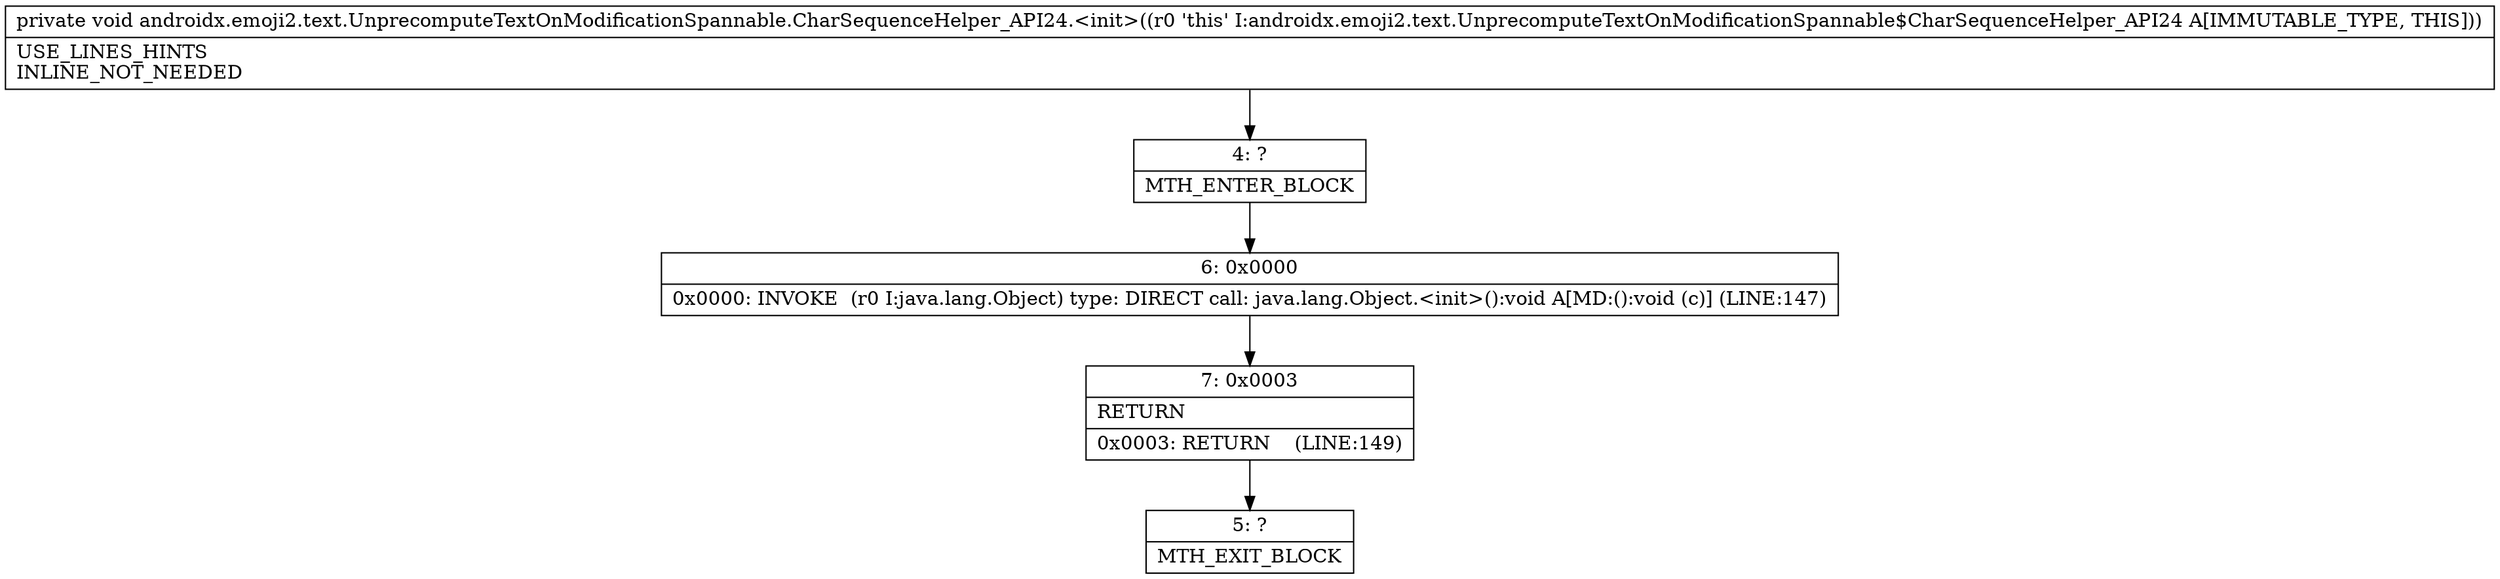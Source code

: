 digraph "CFG forandroidx.emoji2.text.UnprecomputeTextOnModificationSpannable.CharSequenceHelper_API24.\<init\>()V" {
Node_4 [shape=record,label="{4\:\ ?|MTH_ENTER_BLOCK\l}"];
Node_6 [shape=record,label="{6\:\ 0x0000|0x0000: INVOKE  (r0 I:java.lang.Object) type: DIRECT call: java.lang.Object.\<init\>():void A[MD:():void (c)] (LINE:147)\l}"];
Node_7 [shape=record,label="{7\:\ 0x0003|RETURN\l|0x0003: RETURN    (LINE:149)\l}"];
Node_5 [shape=record,label="{5\:\ ?|MTH_EXIT_BLOCK\l}"];
MethodNode[shape=record,label="{private void androidx.emoji2.text.UnprecomputeTextOnModificationSpannable.CharSequenceHelper_API24.\<init\>((r0 'this' I:androidx.emoji2.text.UnprecomputeTextOnModificationSpannable$CharSequenceHelper_API24 A[IMMUTABLE_TYPE, THIS]))  | USE_LINES_HINTS\lINLINE_NOT_NEEDED\l}"];
MethodNode -> Node_4;Node_4 -> Node_6;
Node_6 -> Node_7;
Node_7 -> Node_5;
}


